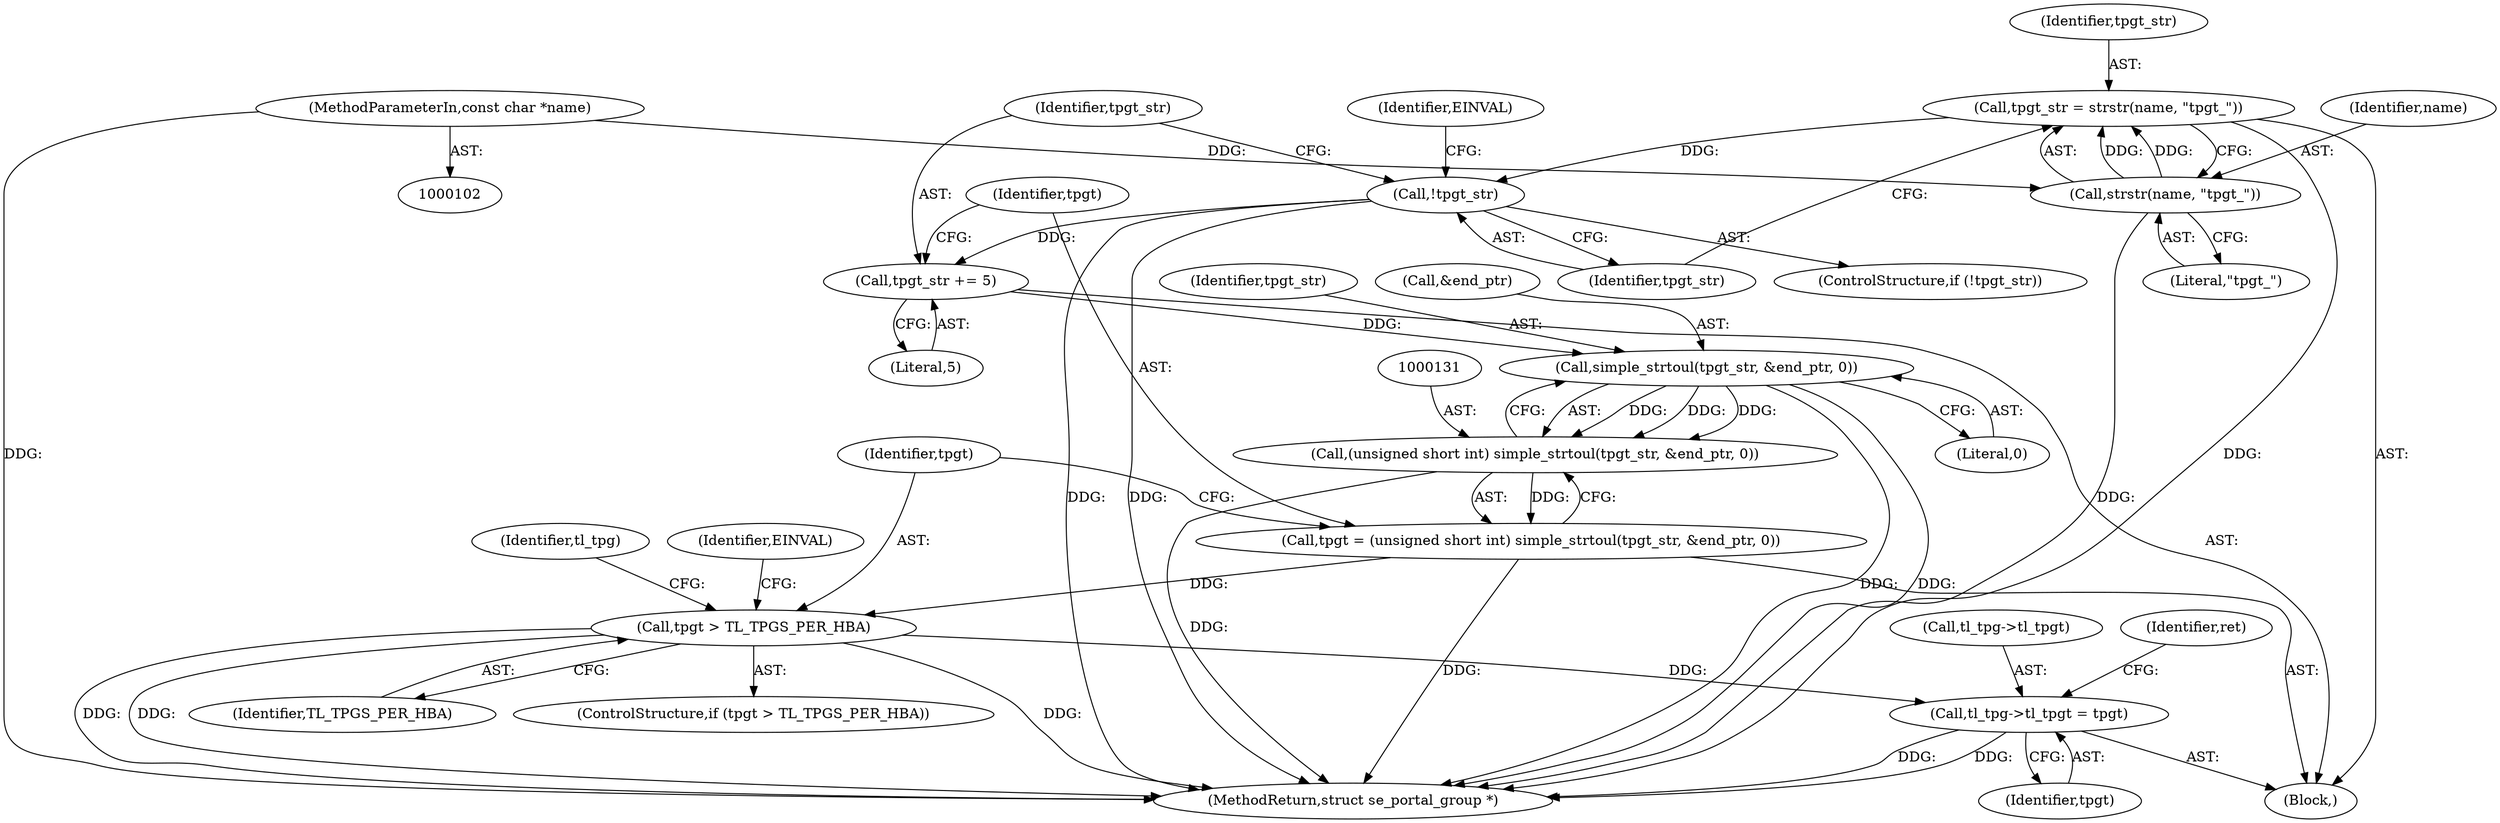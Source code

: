 digraph "1_linux_12f09ccb4612734a53e47ed5302e0479c10a50f8@API" {
"1000112" [label="(Call,tpgt_str = strstr(name, \"tpgt_\"))"];
"1000114" [label="(Call,strstr(name, \"tpgt_\"))"];
"1000105" [label="(MethodParameterIn,const char *name)"];
"1000118" [label="(Call,!tpgt_str)"];
"1000125" [label="(Call,tpgt_str += 5)"];
"1000132" [label="(Call,simple_strtoul(tpgt_str, &end_ptr, 0))"];
"1000130" [label="(Call,(unsigned short int) simple_strtoul(tpgt_str, &end_ptr, 0))"];
"1000128" [label="(Call,tpgt = (unsigned short int) simple_strtoul(tpgt_str, &end_ptr, 0))"];
"1000138" [label="(Call,tpgt > TL_TPGS_PER_HBA)"];
"1000159" [label="(Call,tl_tpg->tl_tpgt = tpgt)"];
"1000116" [label="(Literal,\"tpgt_\")"];
"1000133" [label="(Identifier,tpgt_str)"];
"1000124" [label="(Identifier,EINVAL)"];
"1000114" [label="(Call,strstr(name, \"tpgt_\"))"];
"1000128" [label="(Call,tpgt = (unsigned short int) simple_strtoul(tpgt_str, &end_ptr, 0))"];
"1000137" [label="(ControlStructure,if (tpgt > TL_TPGS_PER_HBA))"];
"1000134" [label="(Call,&end_ptr)"];
"1000118" [label="(Call,!tpgt_str)"];
"1000125" [label="(Call,tpgt_str += 5)"];
"1000115" [label="(Identifier,name)"];
"1000119" [label="(Identifier,tpgt_str)"];
"1000159" [label="(Call,tl_tpg->tl_tpgt = tpgt)"];
"1000191" [label="(MethodReturn,struct se_portal_group *)"];
"1000140" [label="(Identifier,TL_TPGS_PER_HBA)"];
"1000105" [label="(MethodParameterIn,const char *name)"];
"1000129" [label="(Identifier,tpgt)"];
"1000145" [label="(Identifier,EINVAL)"];
"1000138" [label="(Call,tpgt > TL_TPGS_PER_HBA)"];
"1000127" [label="(Literal,5)"];
"1000126" [label="(Identifier,tpgt_str)"];
"1000130" [label="(Call,(unsigned short int) simple_strtoul(tpgt_str, &end_ptr, 0))"];
"1000117" [label="(ControlStructure,if (!tpgt_str))"];
"1000106" [label="(Block,)"];
"1000112" [label="(Call,tpgt_str = strstr(name, \"tpgt_\"))"];
"1000139" [label="(Identifier,tpgt)"];
"1000113" [label="(Identifier,tpgt_str)"];
"1000163" [label="(Identifier,tpgt)"];
"1000132" [label="(Call,simple_strtoul(tpgt_str, &end_ptr, 0))"];
"1000147" [label="(Identifier,tl_tpg)"];
"1000160" [label="(Call,tl_tpg->tl_tpgt)"];
"1000165" [label="(Identifier,ret)"];
"1000136" [label="(Literal,0)"];
"1000112" -> "1000106"  [label="AST: "];
"1000112" -> "1000114"  [label="CFG: "];
"1000113" -> "1000112"  [label="AST: "];
"1000114" -> "1000112"  [label="AST: "];
"1000119" -> "1000112"  [label="CFG: "];
"1000112" -> "1000191"  [label="DDG: "];
"1000114" -> "1000112"  [label="DDG: "];
"1000114" -> "1000112"  [label="DDG: "];
"1000112" -> "1000118"  [label="DDG: "];
"1000114" -> "1000116"  [label="CFG: "];
"1000115" -> "1000114"  [label="AST: "];
"1000116" -> "1000114"  [label="AST: "];
"1000114" -> "1000191"  [label="DDG: "];
"1000105" -> "1000114"  [label="DDG: "];
"1000105" -> "1000102"  [label="AST: "];
"1000105" -> "1000191"  [label="DDG: "];
"1000118" -> "1000117"  [label="AST: "];
"1000118" -> "1000119"  [label="CFG: "];
"1000119" -> "1000118"  [label="AST: "];
"1000124" -> "1000118"  [label="CFG: "];
"1000126" -> "1000118"  [label="CFG: "];
"1000118" -> "1000191"  [label="DDG: "];
"1000118" -> "1000191"  [label="DDG: "];
"1000118" -> "1000125"  [label="DDG: "];
"1000125" -> "1000106"  [label="AST: "];
"1000125" -> "1000127"  [label="CFG: "];
"1000126" -> "1000125"  [label="AST: "];
"1000127" -> "1000125"  [label="AST: "];
"1000129" -> "1000125"  [label="CFG: "];
"1000125" -> "1000132"  [label="DDG: "];
"1000132" -> "1000130"  [label="AST: "];
"1000132" -> "1000136"  [label="CFG: "];
"1000133" -> "1000132"  [label="AST: "];
"1000134" -> "1000132"  [label="AST: "];
"1000136" -> "1000132"  [label="AST: "];
"1000130" -> "1000132"  [label="CFG: "];
"1000132" -> "1000191"  [label="DDG: "];
"1000132" -> "1000191"  [label="DDG: "];
"1000132" -> "1000130"  [label="DDG: "];
"1000132" -> "1000130"  [label="DDG: "];
"1000132" -> "1000130"  [label="DDG: "];
"1000130" -> "1000128"  [label="AST: "];
"1000131" -> "1000130"  [label="AST: "];
"1000128" -> "1000130"  [label="CFG: "];
"1000130" -> "1000191"  [label="DDG: "];
"1000130" -> "1000128"  [label="DDG: "];
"1000128" -> "1000106"  [label="AST: "];
"1000129" -> "1000128"  [label="AST: "];
"1000139" -> "1000128"  [label="CFG: "];
"1000128" -> "1000191"  [label="DDG: "];
"1000128" -> "1000138"  [label="DDG: "];
"1000138" -> "1000137"  [label="AST: "];
"1000138" -> "1000140"  [label="CFG: "];
"1000139" -> "1000138"  [label="AST: "];
"1000140" -> "1000138"  [label="AST: "];
"1000145" -> "1000138"  [label="CFG: "];
"1000147" -> "1000138"  [label="CFG: "];
"1000138" -> "1000191"  [label="DDG: "];
"1000138" -> "1000191"  [label="DDG: "];
"1000138" -> "1000191"  [label="DDG: "];
"1000138" -> "1000159"  [label="DDG: "];
"1000159" -> "1000106"  [label="AST: "];
"1000159" -> "1000163"  [label="CFG: "];
"1000160" -> "1000159"  [label="AST: "];
"1000163" -> "1000159"  [label="AST: "];
"1000165" -> "1000159"  [label="CFG: "];
"1000159" -> "1000191"  [label="DDG: "];
"1000159" -> "1000191"  [label="DDG: "];
}
